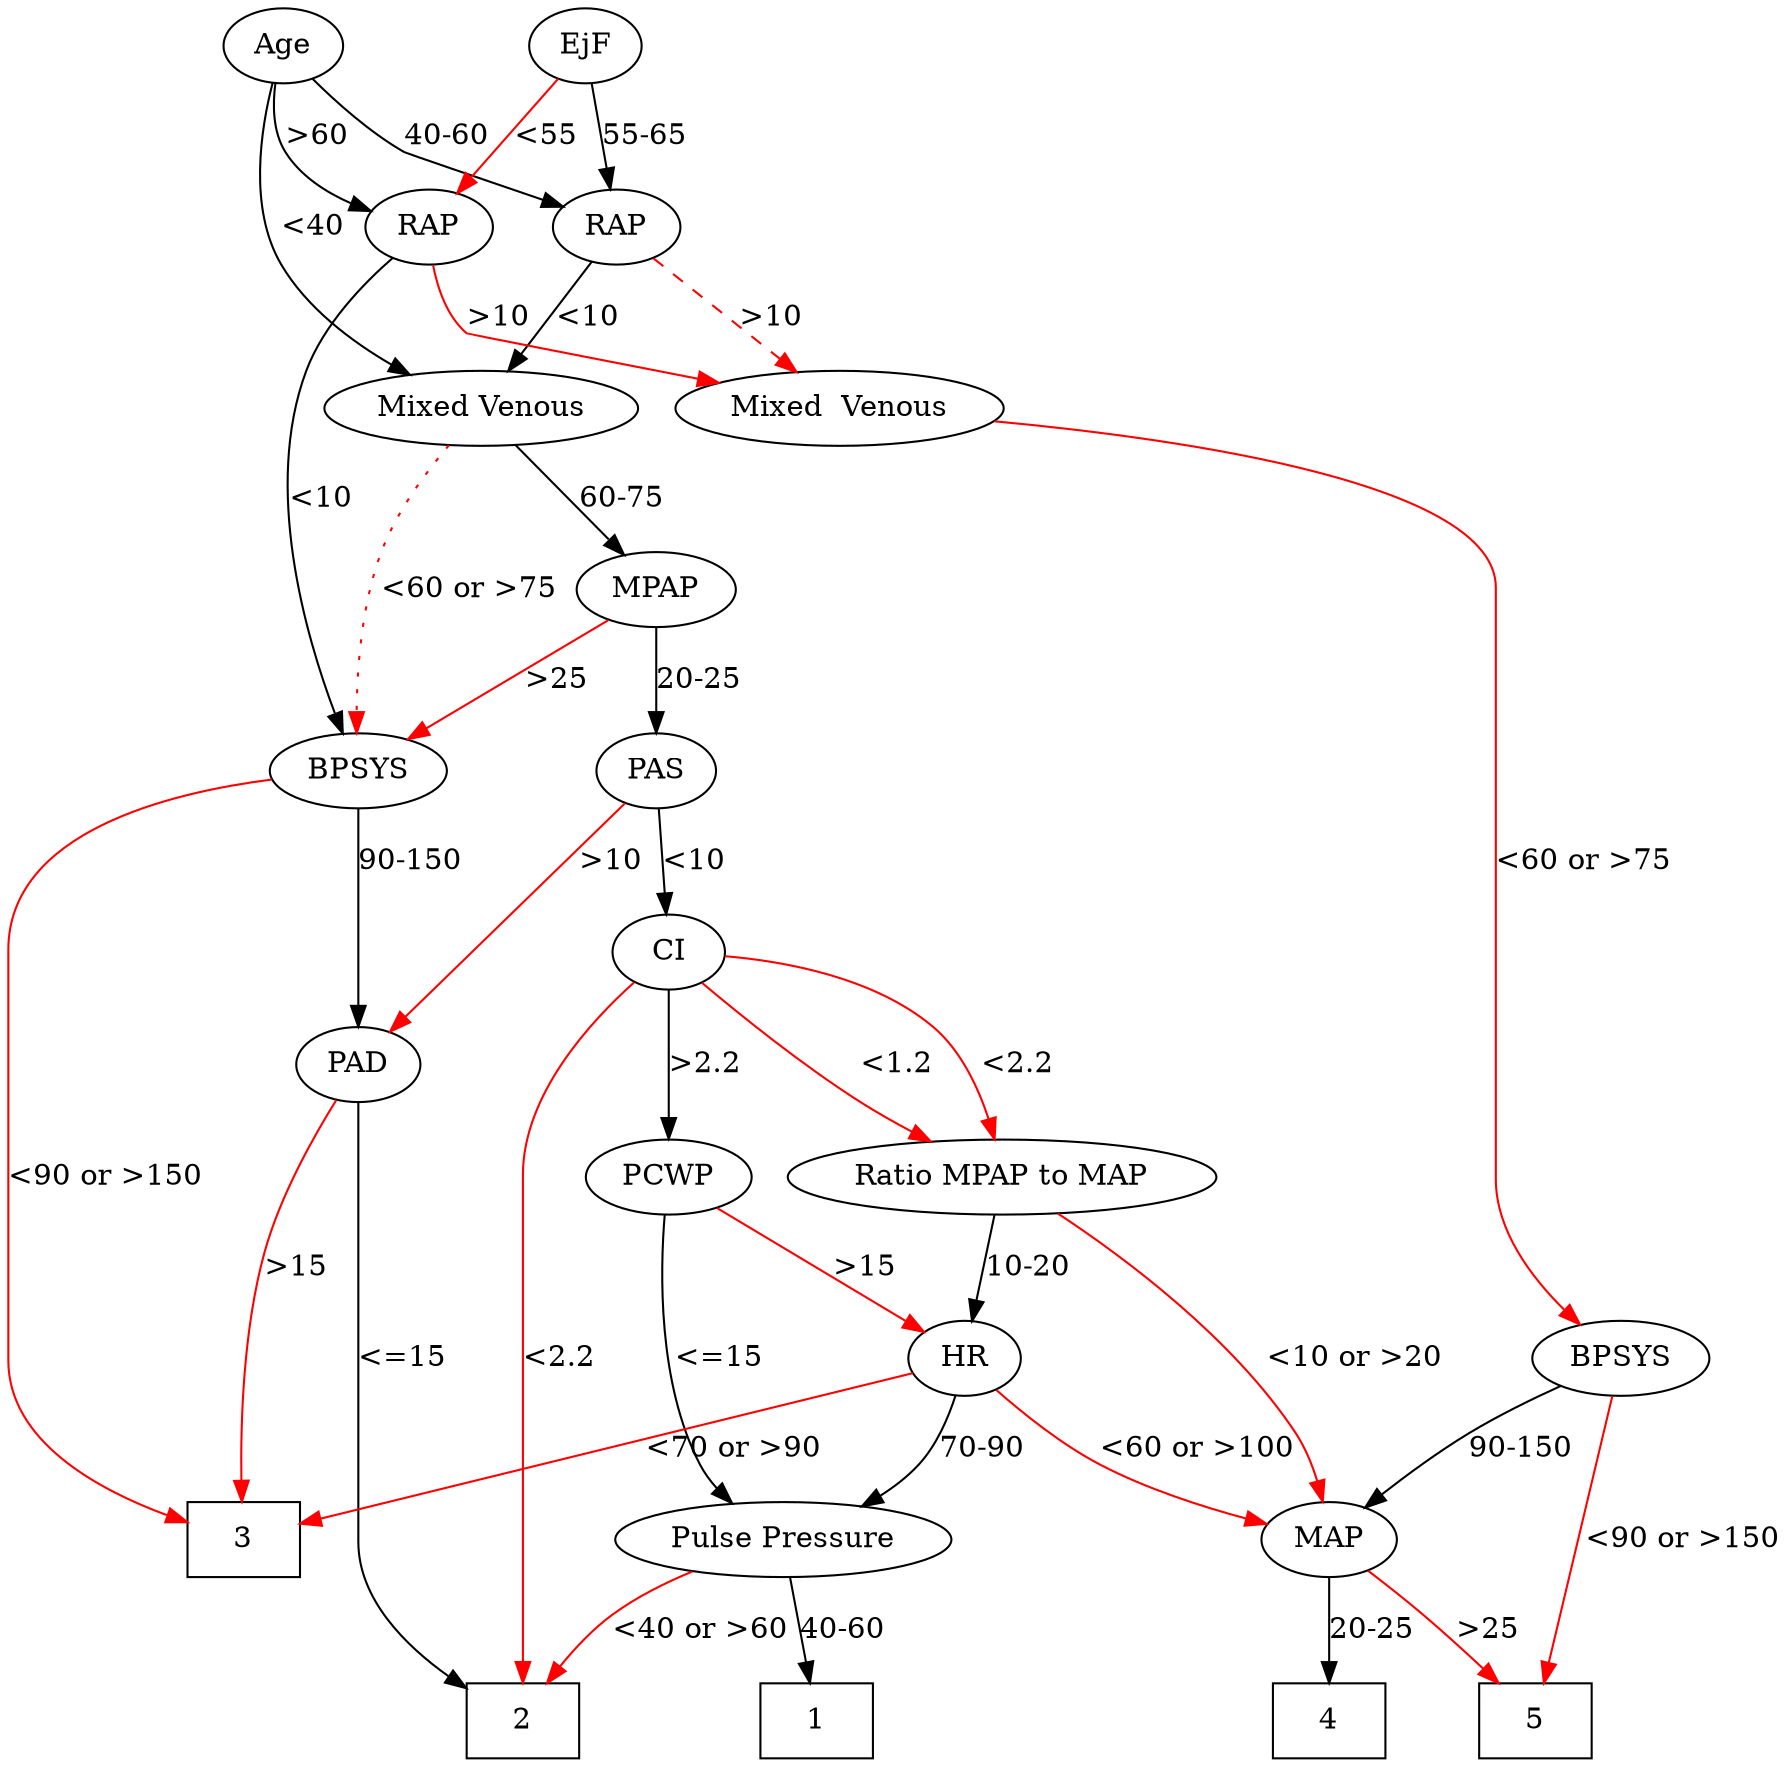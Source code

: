 // CardMTDD
digraph {
	Age
	EjF
	RAP [label=RAP]
	RAPBad [label=RAP]
	PAD
	PAS
	PCWP
	CI
	BPSYS
	BPSYS2 [label=BPSYS]
	HR
	"Mixed Venous"
	"Mixed Venous Bad" [label="Mixed  Venous"]
	"Pulse Pressure"
	MAP
	MPAP
	RAT [label="Ratio MPAP to MAP"]
	1 [shape=box]
	2 [shape=box]
	3 [shape=box]
	4 [shape=box]
	5 [shape=box]
	Age -> "Mixed Venous" [label="<40"]
	Age -> RAP [label="40-60"]
	Age -> RAPBad [label=">60"]
	EjF -> RAP [label="55-65"]
	EjF -> RAPBad [label="<55" color=red]
	RAP -> "Mixed Venous" [label="<10"]
	RAP -> "Mixed Venous Bad" [label=">10" color=red style=dashed]
	"Mixed Venous" -> MPAP [label="60-75"]
	"Mixed Venous" -> BPSYS2 [label="<60 or >75" color=red style=dotted]
	MPAP -> PAS [label="20-25"]
	BPSYS2 -> PAD [label="90-150"]
	PAS -> CI [label="<10"]
	PAS -> PAD [label=">10" color=red]
	CI -> PCWP [label=">2.2"]
	CI -> RAT [label="<1.2" color=red]
	CI -> 2 [label="<2.2" color=red]
	RAT -> MAP [label="<10 or >20" color=red]
	RAT -> HR [label="10-20"]
	HR -> MAP [label="<60 or >100" color=red]
	CI -> RAT [label="<2.2" color=red]
	HR -> 3 [label="<70 or >90" color=red]
	HR -> "Pulse Pressure" [label="70-90"]
	PCWP -> "Pulse Pressure" [label="<=15"]
	PCWP -> HR [label=">15" color=red]
	"Pulse Pressure" -> 1 [label="40-60"]
	"Pulse Pressure" -> 2 [label="<40 or >60" color=red]
	MPAP -> BPSYS2 [label=">25" color=red]
	BPSYS2 -> 3 [label="<90 or >150" color=red]
	MAP -> 4 [label="20-25"]
	MAP -> 5 [label=">25" color=red]
	PAD -> 3 [label=">15" color=red]
	PAD -> 2 [label="<=15"]
	RAPBad -> "Mixed Venous Bad" [label=">10" color=red]
	RAPBad -> BPSYS2 [label="<10"]
	"Mixed Venous Bad" -> BPSYS [label="<60 or >75" color=red]
	BPSYS -> 5 [label="<90 or >150" color=red]
	BPSYS -> MAP [label="90-150"]
}
